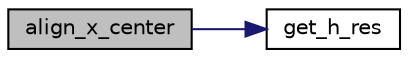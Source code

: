 digraph "align_x_center"
{
 // INTERACTIVE_SVG=YES
 // LATEX_PDF_SIZE
  bgcolor="transparent";
  edge [fontname="Helvetica",fontsize="10",labelfontname="Helvetica",labelfontsize="10"];
  node [fontname="Helvetica",fontsize="10",shape=record];
  rankdir="LR";
  Node0 [label="align_x_center",height=0.2,width=0.4,color="black", fillcolor="grey75", style="filled", fontcolor="black",tooltip="aligns an image by the center horizontally"];
  Node0 -> Node1 [color="midnightblue",fontsize="10",style="solid",fontname="Helvetica"];
  Node1 [label="get_h_res",height=0.2,width=0.4,color="black",URL="$group__video.html#ga3456b8539e4326dd13cbfc4f81b609f1",tooltip=" "];
}

